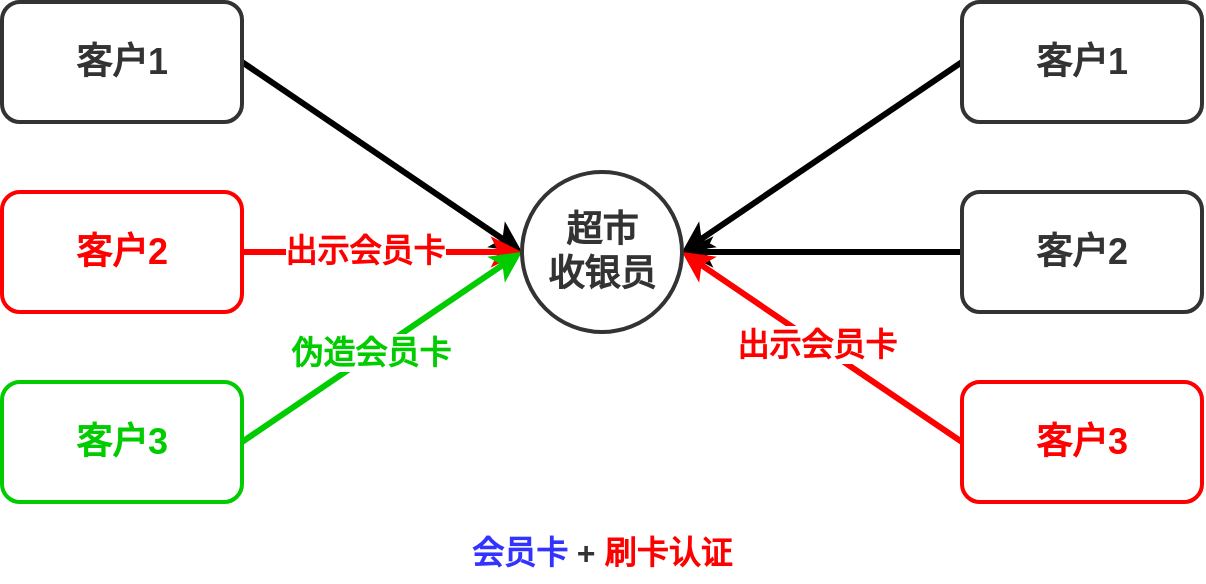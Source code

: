 <mxfile version="21.2.1" type="device">
  <diagram name="第 1 页" id="syCugjobdyrzji9kPTb7">
    <mxGraphModel dx="898" dy="579" grid="1" gridSize="10" guides="1" tooltips="1" connect="1" arrows="1" fold="1" page="1" pageScale="1" pageWidth="827" pageHeight="1169" math="0" shadow="0">
      <root>
        <mxCell id="0" />
        <mxCell id="1" parent="0" />
        <mxCell id="ZKAVJT-u_KZrbay16dLL-8" style="rounded=0;orthogonalLoop=1;jettySize=auto;html=1;exitX=1;exitY=0.5;exitDx=0;exitDy=0;entryX=0;entryY=0.5;entryDx=0;entryDy=0;strokeWidth=3;" parent="1" source="ZKAVJT-u_KZrbay16dLL-1" target="ZKAVJT-u_KZrbay16dLL-7" edge="1">
          <mxGeometry relative="1" as="geometry" />
        </mxCell>
        <mxCell id="ZKAVJT-u_KZrbay16dLL-1" value="&lt;b&gt;&lt;font color=&quot;#333333&quot; style=&quot;font-size: 18px;&quot;&gt;客户1&lt;/font&gt;&lt;/b&gt;" style="rounded=1;whiteSpace=wrap;html=1;strokeWidth=2;strokeColor=#333333;" parent="1" vertex="1">
          <mxGeometry x="200" y="200" width="120" height="60" as="geometry" />
        </mxCell>
        <mxCell id="ZKAVJT-u_KZrbay16dLL-9" style="edgeStyle=orthogonalEdgeStyle;rounded=0;orthogonalLoop=1;jettySize=auto;html=1;exitX=1;exitY=0.5;exitDx=0;exitDy=0;strokeWidth=3;strokeColor=#FF0000;" parent="1" source="ZKAVJT-u_KZrbay16dLL-2" edge="1">
          <mxGeometry relative="1" as="geometry">
            <mxPoint x="460" y="325" as="targetPoint" />
          </mxGeometry>
        </mxCell>
        <mxCell id="n6p81XY9Wlr8dNhEtsSk-1" value="&lt;b&gt;&lt;font color=&quot;#ff0000&quot; style=&quot;font-size: 16px;&quot;&gt;出示会员卡&lt;/font&gt;&lt;/b&gt;" style="edgeLabel;html=1;align=center;verticalAlign=middle;resizable=0;points=[];" parent="ZKAVJT-u_KZrbay16dLL-9" vertex="1" connectable="0">
          <mxGeometry x="-0.33" y="2" relative="1" as="geometry">
            <mxPoint x="14" y="1" as="offset" />
          </mxGeometry>
        </mxCell>
        <mxCell id="ZKAVJT-u_KZrbay16dLL-2" value="&lt;b&gt;&lt;font color=&quot;#ff0000&quot; style=&quot;font-size: 18px;&quot;&gt;客户2&lt;/font&gt;&lt;/b&gt;" style="rounded=1;whiteSpace=wrap;html=1;strokeWidth=2;strokeColor=#FF0000;" parent="1" vertex="1">
          <mxGeometry x="200" y="295" width="120" height="60" as="geometry" />
        </mxCell>
        <mxCell id="ZKAVJT-u_KZrbay16dLL-10" style="rounded=0;orthogonalLoop=1;jettySize=auto;html=1;exitX=1;exitY=0.5;exitDx=0;exitDy=0;entryX=0;entryY=0.5;entryDx=0;entryDy=0;strokeWidth=3;strokeColor=#00CC00;" parent="1" source="ZKAVJT-u_KZrbay16dLL-3" target="ZKAVJT-u_KZrbay16dLL-7" edge="1">
          <mxGeometry relative="1" as="geometry" />
        </mxCell>
        <mxCell id="n4ekG_wuawF_XtACDNn0-1" value="&lt;font size=&quot;1&quot; color=&quot;#00cc00&quot;&gt;&lt;b style=&quot;font-size: 16px;&quot;&gt;伪造会员卡&lt;/b&gt;&lt;/font&gt;" style="edgeLabel;html=1;align=center;verticalAlign=middle;resizable=0;points=[];" parent="ZKAVJT-u_KZrbay16dLL-10" vertex="1" connectable="0">
          <mxGeometry x="-0.164" relative="1" as="geometry">
            <mxPoint x="5" y="-6" as="offset" />
          </mxGeometry>
        </mxCell>
        <mxCell id="ZKAVJT-u_KZrbay16dLL-3" value="&lt;b&gt;&lt;font color=&quot;#00cc00&quot; style=&quot;font-size: 18px;&quot;&gt;客户3&lt;/font&gt;&lt;/b&gt;" style="rounded=1;whiteSpace=wrap;html=1;strokeWidth=2;strokeColor=#00CC00;" parent="1" vertex="1">
          <mxGeometry x="200" y="390" width="120" height="60" as="geometry" />
        </mxCell>
        <mxCell id="ZKAVJT-u_KZrbay16dLL-11" style="rounded=0;orthogonalLoop=1;jettySize=auto;html=1;exitX=0;exitY=0.5;exitDx=0;exitDy=0;entryX=1;entryY=0.5;entryDx=0;entryDy=0;strokeWidth=3;" parent="1" source="ZKAVJT-u_KZrbay16dLL-4" target="ZKAVJT-u_KZrbay16dLL-7" edge="1">
          <mxGeometry relative="1" as="geometry" />
        </mxCell>
        <mxCell id="ZKAVJT-u_KZrbay16dLL-4" value="&lt;b&gt;&lt;font color=&quot;#333333&quot; style=&quot;font-size: 18px;&quot;&gt;客户1&lt;/font&gt;&lt;/b&gt;" style="rounded=1;whiteSpace=wrap;html=1;strokeWidth=2;strokeColor=#333333;" parent="1" vertex="1">
          <mxGeometry x="680" y="200" width="120" height="60" as="geometry" />
        </mxCell>
        <mxCell id="ZKAVJT-u_KZrbay16dLL-12" style="edgeStyle=orthogonalEdgeStyle;rounded=0;orthogonalLoop=1;jettySize=auto;html=1;exitX=0;exitY=0.5;exitDx=0;exitDy=0;strokeWidth=3;entryX=1;entryY=0.5;entryDx=0;entryDy=0;" parent="1" source="ZKAVJT-u_KZrbay16dLL-5" target="ZKAVJT-u_KZrbay16dLL-7" edge="1">
          <mxGeometry relative="1" as="geometry">
            <mxPoint x="540" y="325" as="targetPoint" />
          </mxGeometry>
        </mxCell>
        <mxCell id="ZKAVJT-u_KZrbay16dLL-5" value="&lt;b&gt;&lt;font color=&quot;#333333&quot; style=&quot;font-size: 18px;&quot;&gt;客户2&lt;/font&gt;&lt;/b&gt;" style="rounded=1;whiteSpace=wrap;html=1;strokeWidth=2;strokeColor=#333333;" parent="1" vertex="1">
          <mxGeometry x="680" y="295" width="120" height="60" as="geometry" />
        </mxCell>
        <mxCell id="ZKAVJT-u_KZrbay16dLL-13" style="rounded=0;orthogonalLoop=1;jettySize=auto;html=1;exitX=0;exitY=0.5;exitDx=0;exitDy=0;entryX=1;entryY=0.5;entryDx=0;entryDy=0;strokeWidth=3;strokeColor=#FF0000;" parent="1" source="ZKAVJT-u_KZrbay16dLL-6" target="ZKAVJT-u_KZrbay16dLL-7" edge="1">
          <mxGeometry relative="1" as="geometry">
            <mxPoint x="550" y="330" as="targetPoint" />
          </mxGeometry>
        </mxCell>
        <mxCell id="n6p81XY9Wlr8dNhEtsSk-2" value="&lt;font size=&quot;1&quot; color=&quot;#ff0000&quot;&gt;&lt;b style=&quot;font-size: 16px;&quot;&gt;出示会员卡&lt;/b&gt;&lt;/font&gt;" style="edgeLabel;html=1;align=center;verticalAlign=middle;resizable=0;points=[];" parent="ZKAVJT-u_KZrbay16dLL-13" vertex="1" connectable="0">
          <mxGeometry x="0.226" relative="1" as="geometry">
            <mxPoint x="12" y="9" as="offset" />
          </mxGeometry>
        </mxCell>
        <mxCell id="ZKAVJT-u_KZrbay16dLL-6" value="&lt;b&gt;&lt;font color=&quot;#ff0000&quot; style=&quot;font-size: 18px;&quot;&gt;客户3&lt;/font&gt;&lt;/b&gt;" style="rounded=1;whiteSpace=wrap;html=1;strokeWidth=2;strokeColor=#FF0000;" parent="1" vertex="1">
          <mxGeometry x="680" y="390" width="120" height="60" as="geometry" />
        </mxCell>
        <mxCell id="ZKAVJT-u_KZrbay16dLL-7" value="&lt;font color=&quot;#333333&quot; style=&quot;font-size: 18px;&quot;&gt;&lt;b&gt;超市&lt;br&gt;收银员&lt;/b&gt;&lt;/font&gt;" style="ellipse;whiteSpace=wrap;html=1;aspect=fixed;strokeWidth=2;strokeColor=#333333;" parent="1" vertex="1">
          <mxGeometry x="460" y="285" width="80" height="80" as="geometry" />
        </mxCell>
        <mxCell id="ZKAVJT-u_KZrbay16dLL-14" value="&lt;b&gt;&lt;font color=&quot;#3333ff&quot; style=&quot;font-size: 16px;&quot;&gt;会员卡&lt;/font&gt;&lt;font color=&quot;#333333&quot; style=&quot;font-size: 16px;&quot;&gt; + &lt;/font&gt;&lt;font style=&quot;font-size: 16px;&quot;&gt;&lt;font color=&quot;#ff0000&quot;&gt;刷卡认证&lt;/font&gt;&lt;br&gt;&lt;/font&gt;&lt;/b&gt;" style="text;html=1;strokeColor=none;fillColor=none;align=center;verticalAlign=middle;whiteSpace=wrap;rounded=0;" parent="1" vertex="1">
          <mxGeometry x="310" y="460" width="380" height="30" as="geometry" />
        </mxCell>
      </root>
    </mxGraphModel>
  </diagram>
</mxfile>

